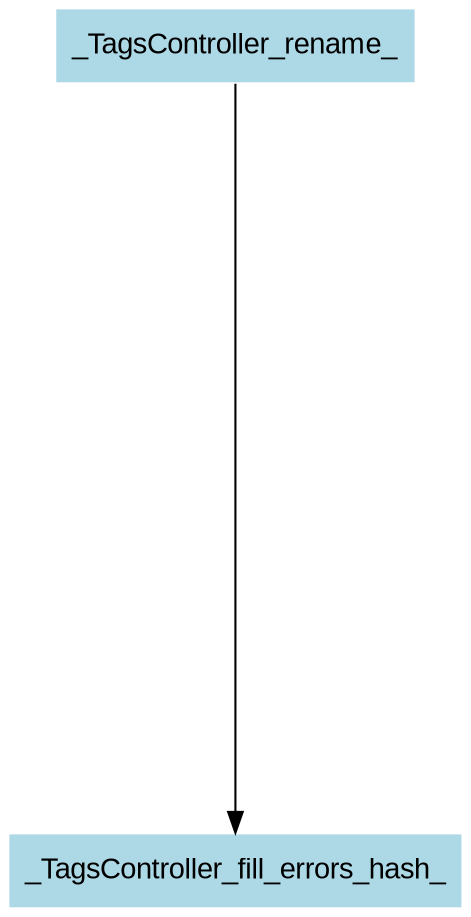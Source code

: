 digraph CallGraph {
ranksep=5;
nodesep=0.5;
node [fontname=Arial];
edge [fontname=Arial];
_TagsController_rename_ -> _TagsController_fill_errors_hash_;
_TagsController_rename_ [shape=box, style=filled, fillcolor=lightblue  , color=white];
_TagsController_fill_errors_hash_ [shape=box, style=filled, fillcolor=lightblue  , color=white];
}
